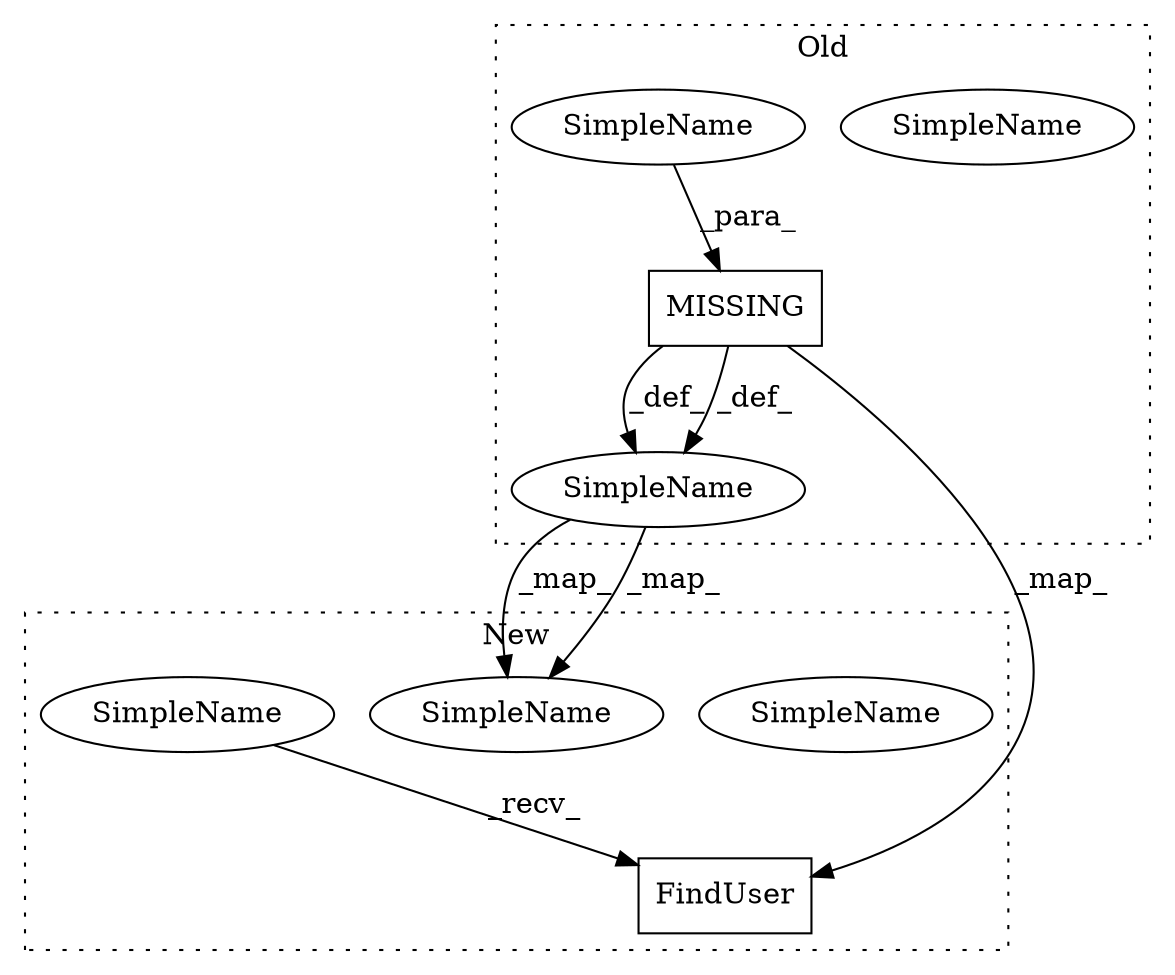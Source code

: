 digraph G {
subgraph cluster0 {
1 [label="MISSING" a="32" s="-1,20415" l="20394,1" shape="box"];
3 [label="SimpleName" a="42" s="20338" l="8" shape="ellipse"];
6 [label="SimpleName" a="42" s="20338" l="8" shape="ellipse"];
7 [label="SimpleName" a="42" s="20393" l="3" shape="ellipse"];
label = "Old";
style="dotted";
}
subgraph cluster1 {
2 [label="FindUser" a="32" s="20394,20420" l="9,1" shape="box"];
4 [label="SimpleName" a="42" s="20376" l="11" shape="ellipse"];
5 [label="SimpleName" a="42" s="20376" l="11" shape="ellipse"];
8 [label="SimpleName" a="42" s="20390" l="3" shape="ellipse"];
label = "New";
style="dotted";
}
1 -> 6 [label="_def_"];
1 -> 2 [label="_map_"];
1 -> 6 [label="_def_"];
6 -> 5 [label="_map_"];
6 -> 5 [label="_map_"];
7 -> 1 [label="_para_"];
8 -> 2 [label="_recv_"];
}